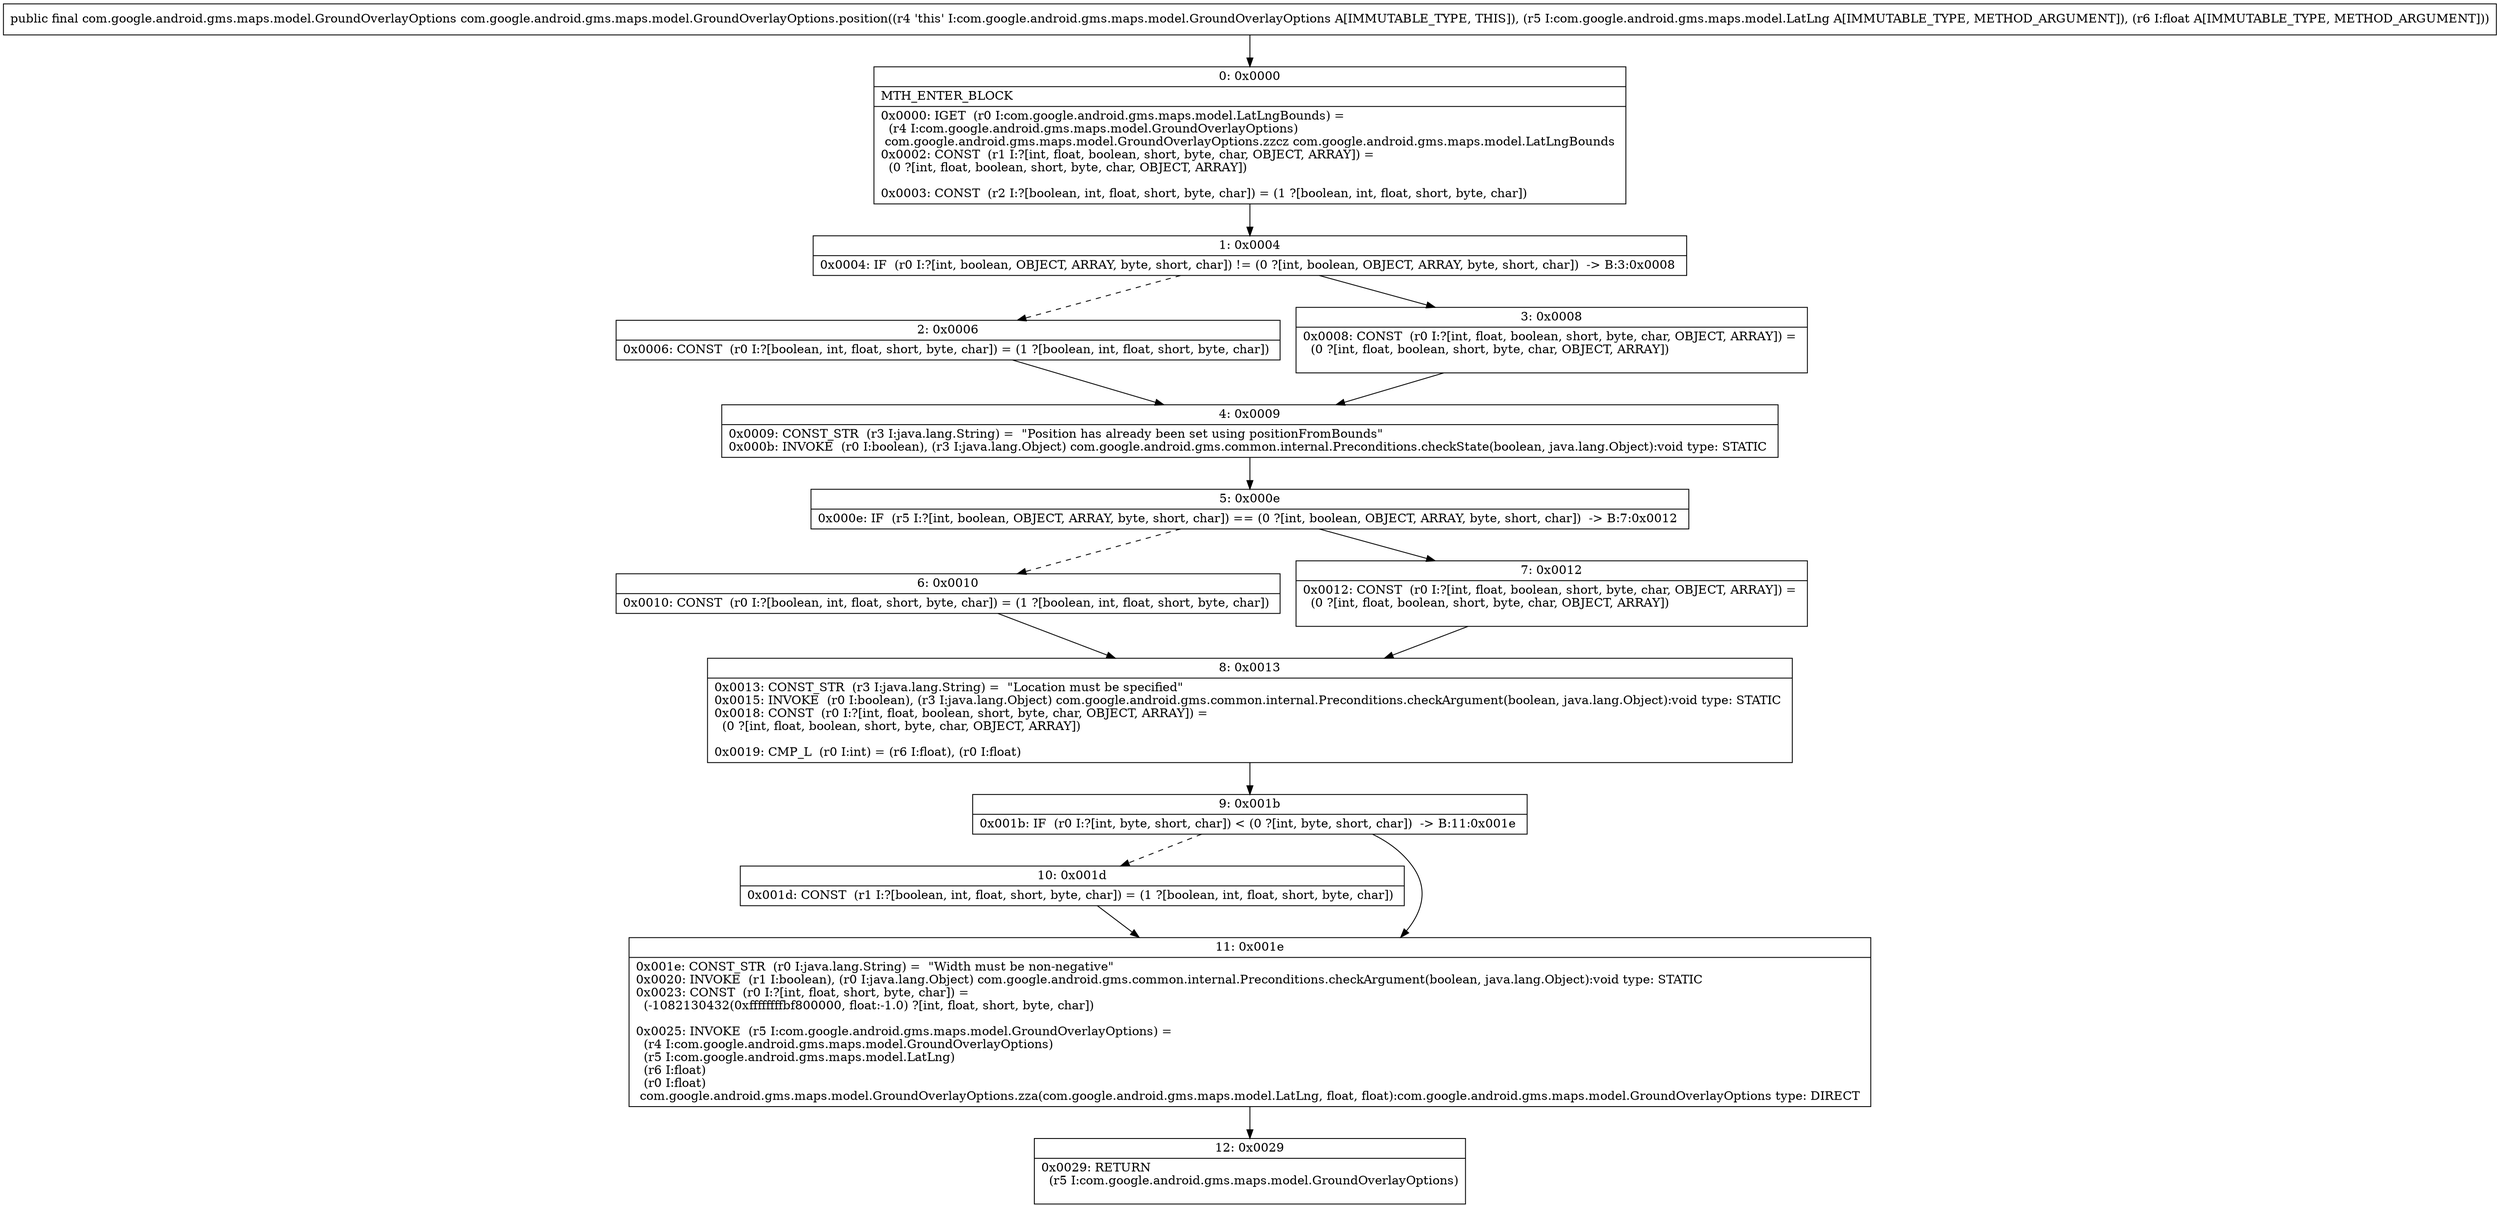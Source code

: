 digraph "CFG forcom.google.android.gms.maps.model.GroundOverlayOptions.position(Lcom\/google\/android\/gms\/maps\/model\/LatLng;F)Lcom\/google\/android\/gms\/maps\/model\/GroundOverlayOptions;" {
Node_0 [shape=record,label="{0\:\ 0x0000|MTH_ENTER_BLOCK\l|0x0000: IGET  (r0 I:com.google.android.gms.maps.model.LatLngBounds) = \l  (r4 I:com.google.android.gms.maps.model.GroundOverlayOptions)\l com.google.android.gms.maps.model.GroundOverlayOptions.zzcz com.google.android.gms.maps.model.LatLngBounds \l0x0002: CONST  (r1 I:?[int, float, boolean, short, byte, char, OBJECT, ARRAY]) = \l  (0 ?[int, float, boolean, short, byte, char, OBJECT, ARRAY])\l \l0x0003: CONST  (r2 I:?[boolean, int, float, short, byte, char]) = (1 ?[boolean, int, float, short, byte, char]) \l}"];
Node_1 [shape=record,label="{1\:\ 0x0004|0x0004: IF  (r0 I:?[int, boolean, OBJECT, ARRAY, byte, short, char]) != (0 ?[int, boolean, OBJECT, ARRAY, byte, short, char])  \-\> B:3:0x0008 \l}"];
Node_2 [shape=record,label="{2\:\ 0x0006|0x0006: CONST  (r0 I:?[boolean, int, float, short, byte, char]) = (1 ?[boolean, int, float, short, byte, char]) \l}"];
Node_3 [shape=record,label="{3\:\ 0x0008|0x0008: CONST  (r0 I:?[int, float, boolean, short, byte, char, OBJECT, ARRAY]) = \l  (0 ?[int, float, boolean, short, byte, char, OBJECT, ARRAY])\l \l}"];
Node_4 [shape=record,label="{4\:\ 0x0009|0x0009: CONST_STR  (r3 I:java.lang.String) =  \"Position has already been set using positionFromBounds\" \l0x000b: INVOKE  (r0 I:boolean), (r3 I:java.lang.Object) com.google.android.gms.common.internal.Preconditions.checkState(boolean, java.lang.Object):void type: STATIC \l}"];
Node_5 [shape=record,label="{5\:\ 0x000e|0x000e: IF  (r5 I:?[int, boolean, OBJECT, ARRAY, byte, short, char]) == (0 ?[int, boolean, OBJECT, ARRAY, byte, short, char])  \-\> B:7:0x0012 \l}"];
Node_6 [shape=record,label="{6\:\ 0x0010|0x0010: CONST  (r0 I:?[boolean, int, float, short, byte, char]) = (1 ?[boolean, int, float, short, byte, char]) \l}"];
Node_7 [shape=record,label="{7\:\ 0x0012|0x0012: CONST  (r0 I:?[int, float, boolean, short, byte, char, OBJECT, ARRAY]) = \l  (0 ?[int, float, boolean, short, byte, char, OBJECT, ARRAY])\l \l}"];
Node_8 [shape=record,label="{8\:\ 0x0013|0x0013: CONST_STR  (r3 I:java.lang.String) =  \"Location must be specified\" \l0x0015: INVOKE  (r0 I:boolean), (r3 I:java.lang.Object) com.google.android.gms.common.internal.Preconditions.checkArgument(boolean, java.lang.Object):void type: STATIC \l0x0018: CONST  (r0 I:?[int, float, boolean, short, byte, char, OBJECT, ARRAY]) = \l  (0 ?[int, float, boolean, short, byte, char, OBJECT, ARRAY])\l \l0x0019: CMP_L  (r0 I:int) = (r6 I:float), (r0 I:float) \l}"];
Node_9 [shape=record,label="{9\:\ 0x001b|0x001b: IF  (r0 I:?[int, byte, short, char]) \< (0 ?[int, byte, short, char])  \-\> B:11:0x001e \l}"];
Node_10 [shape=record,label="{10\:\ 0x001d|0x001d: CONST  (r1 I:?[boolean, int, float, short, byte, char]) = (1 ?[boolean, int, float, short, byte, char]) \l}"];
Node_11 [shape=record,label="{11\:\ 0x001e|0x001e: CONST_STR  (r0 I:java.lang.String) =  \"Width must be non\-negative\" \l0x0020: INVOKE  (r1 I:boolean), (r0 I:java.lang.Object) com.google.android.gms.common.internal.Preconditions.checkArgument(boolean, java.lang.Object):void type: STATIC \l0x0023: CONST  (r0 I:?[int, float, short, byte, char]) = \l  (\-1082130432(0xffffffffbf800000, float:\-1.0) ?[int, float, short, byte, char])\l \l0x0025: INVOKE  (r5 I:com.google.android.gms.maps.model.GroundOverlayOptions) = \l  (r4 I:com.google.android.gms.maps.model.GroundOverlayOptions)\l  (r5 I:com.google.android.gms.maps.model.LatLng)\l  (r6 I:float)\l  (r0 I:float)\l com.google.android.gms.maps.model.GroundOverlayOptions.zza(com.google.android.gms.maps.model.LatLng, float, float):com.google.android.gms.maps.model.GroundOverlayOptions type: DIRECT \l}"];
Node_12 [shape=record,label="{12\:\ 0x0029|0x0029: RETURN  \l  (r5 I:com.google.android.gms.maps.model.GroundOverlayOptions)\l \l}"];
MethodNode[shape=record,label="{public final com.google.android.gms.maps.model.GroundOverlayOptions com.google.android.gms.maps.model.GroundOverlayOptions.position((r4 'this' I:com.google.android.gms.maps.model.GroundOverlayOptions A[IMMUTABLE_TYPE, THIS]), (r5 I:com.google.android.gms.maps.model.LatLng A[IMMUTABLE_TYPE, METHOD_ARGUMENT]), (r6 I:float A[IMMUTABLE_TYPE, METHOD_ARGUMENT])) }"];
MethodNode -> Node_0;
Node_0 -> Node_1;
Node_1 -> Node_2[style=dashed];
Node_1 -> Node_3;
Node_2 -> Node_4;
Node_3 -> Node_4;
Node_4 -> Node_5;
Node_5 -> Node_6[style=dashed];
Node_5 -> Node_7;
Node_6 -> Node_8;
Node_7 -> Node_8;
Node_8 -> Node_9;
Node_9 -> Node_10[style=dashed];
Node_9 -> Node_11;
Node_10 -> Node_11;
Node_11 -> Node_12;
}

